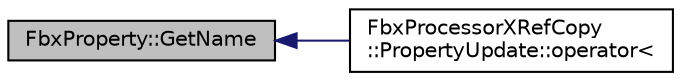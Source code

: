 digraph "FbxProperty::GetName"
{
  edge [fontname="Helvetica",fontsize="10",labelfontname="Helvetica",labelfontsize="10"];
  node [fontname="Helvetica",fontsize="10",shape=record];
  rankdir="LR";
  Node207 [label="FbxProperty::GetName",height=0.2,width=0.4,color="black", fillcolor="grey75", style="filled", fontcolor="black"];
  Node207 -> Node208 [dir="back",color="midnightblue",fontsize="10",style="solid",fontname="Helvetica"];
  Node208 [label="FbxProcessorXRefCopy\l::PropertyUpdate::operator\<",height=0.2,width=0.4,color="black", fillcolor="white", style="filled",URL="$struct_fbx_processor_x_ref_copy_1_1_property_update.html#a1fd30e51777d115cc68e217d7581ae64"];
}
